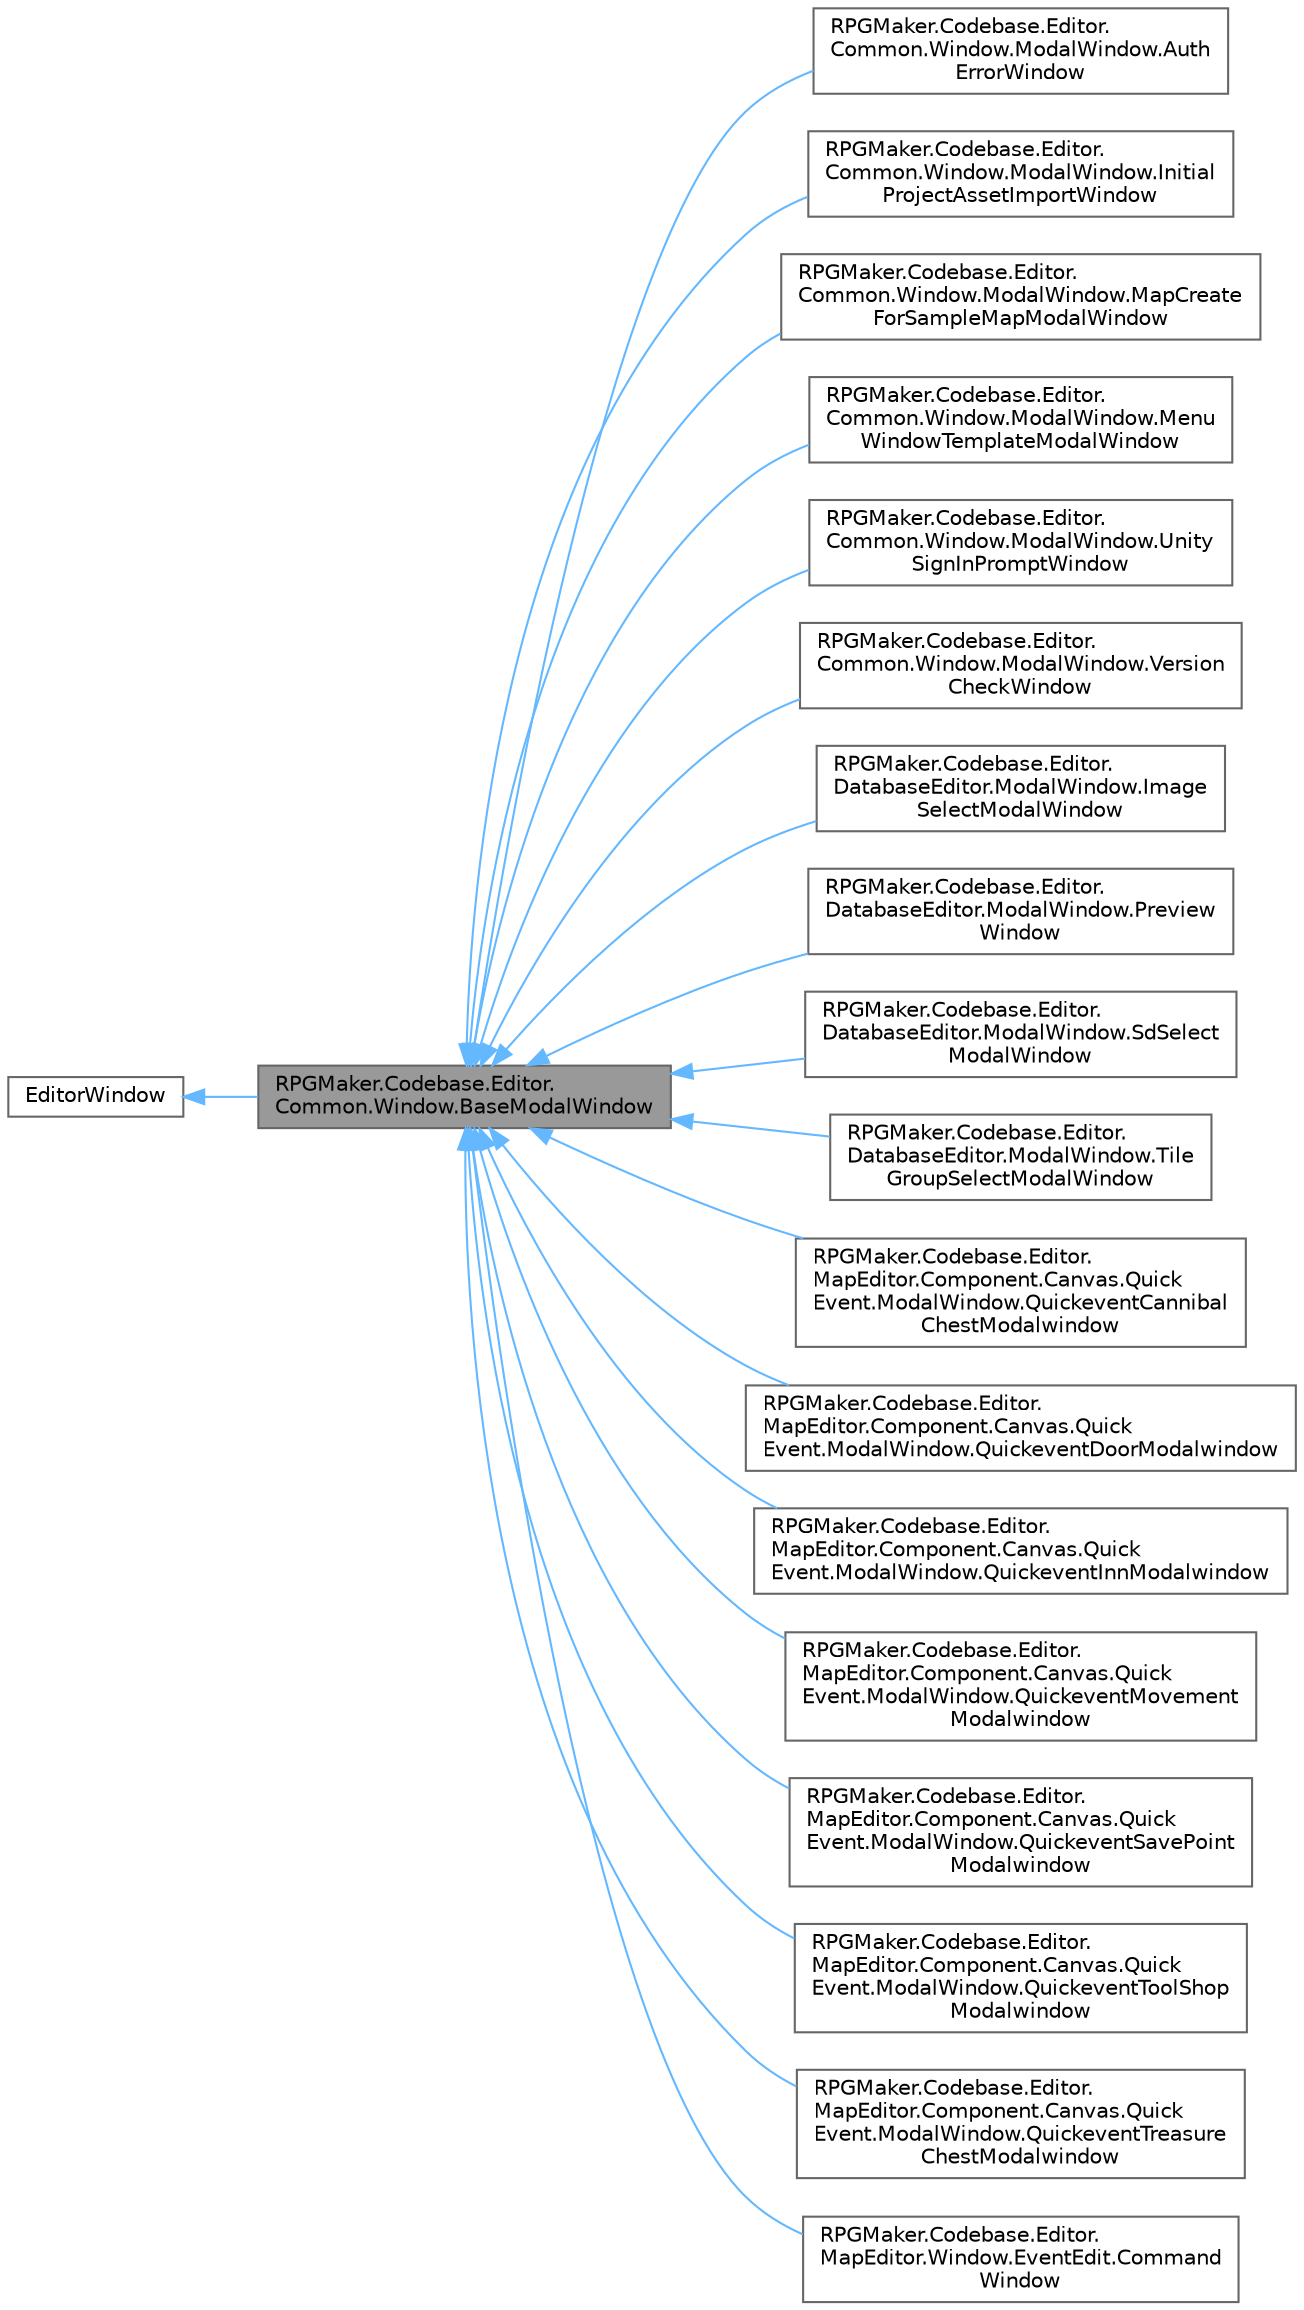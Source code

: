 digraph "RPGMaker.Codebase.Editor.Common.Window.BaseModalWindow"
{
 // LATEX_PDF_SIZE
  bgcolor="transparent";
  edge [fontname=Helvetica,fontsize=10,labelfontname=Helvetica,labelfontsize=10];
  node [fontname=Helvetica,fontsize=10,shape=box,height=0.2,width=0.4];
  rankdir="LR";
  Node1 [id="Node000001",label="RPGMaker.Codebase.Editor.\lCommon.Window.BaseModalWindow",height=0.2,width=0.4,color="gray40", fillcolor="grey60", style="filled", fontcolor="black",tooltip="😁 基礎モーダル・ウィンドウ"];
  Node2 -> Node1 [id="edge1_Node000001_Node000002",dir="back",color="steelblue1",style="solid",tooltip=" "];
  Node2 [id="Node000002",label="EditorWindow",height=0.2,width=0.4,color="gray40", fillcolor="white", style="filled",tooltip=" "];
  Node1 -> Node3 [id="edge2_Node000001_Node000003",dir="back",color="steelblue1",style="solid",tooltip=" "];
  Node3 [id="Node000003",label="RPGMaker.Codebase.Editor.\lCommon.Window.ModalWindow.Auth\lErrorWindow",height=0.2,width=0.4,color="gray40", fillcolor="white", style="filled",URL="$db/d5e/class_r_p_g_maker_1_1_codebase_1_1_editor_1_1_common_1_1_window_1_1_modal_window_1_1_auth_error_window.html",tooltip="😁 認証エラー・ウィンドウ"];
  Node1 -> Node4 [id="edge3_Node000001_Node000004",dir="back",color="steelblue1",style="solid",tooltip=" "];
  Node4 [id="Node000004",label="RPGMaker.Codebase.Editor.\lCommon.Window.ModalWindow.Initial\lProjectAssetImportWindow",height=0.2,width=0.4,color="gray40", fillcolor="white", style="filled",URL="$d8/dee/class_r_p_g_maker_1_1_codebase_1_1_editor_1_1_common_1_1_window_1_1_modal_window_1_1_initial_project_asset_import_window.html",tooltip="😁 初期プロジェクト資産インポート・ウィンドウ"];
  Node1 -> Node5 [id="edge4_Node000001_Node000005",dir="back",color="steelblue1",style="solid",tooltip=" "];
  Node5 [id="Node000005",label="RPGMaker.Codebase.Editor.\lCommon.Window.ModalWindow.MapCreate\lForSampleMapModalWindow",height=0.2,width=0.4,color="gray40", fillcolor="white", style="filled",URL="$d7/d82/class_r_p_g_maker_1_1_codebase_1_1_editor_1_1_common_1_1_window_1_1_modal_window_1_1_map_create_for_sample_map_modal_window.html",tooltip="😁 サンプル・マップのためのマップ作成のモーダル・ウィンドウ"];
  Node1 -> Node6 [id="edge5_Node000001_Node000006",dir="back",color="steelblue1",style="solid",tooltip=" "];
  Node6 [id="Node000006",label="RPGMaker.Codebase.Editor.\lCommon.Window.ModalWindow.Menu\lWindowTemplateModalWindow",height=0.2,width=0.4,color="gray40", fillcolor="white", style="filled",URL="$d4/d46/class_r_p_g_maker_1_1_codebase_1_1_editor_1_1_common_1_1_window_1_1_modal_window_1_1_menu_window_template_modal_window.html",tooltip="😁 メニュー・ウィンドウ・テンプレート・モーダル・ウィンドウ"];
  Node1 -> Node7 [id="edge6_Node000001_Node000007",dir="back",color="steelblue1",style="solid",tooltip=" "];
  Node7 [id="Node000007",label="RPGMaker.Codebase.Editor.\lCommon.Window.ModalWindow.Unity\lSignInPromptWindow",height=0.2,width=0.4,color="gray40", fillcolor="white", style="filled",URL="$d6/de6/class_r_p_g_maker_1_1_codebase_1_1_editor_1_1_common_1_1_window_1_1_modal_window_1_1_unity_sign_in_prompt_window.html",tooltip="😁 ユニティ・サイン・イン・プロンプト・ウィンドウ"];
  Node1 -> Node8 [id="edge7_Node000001_Node000008",dir="back",color="steelblue1",style="solid",tooltip=" "];
  Node8 [id="Node000008",label="RPGMaker.Codebase.Editor.\lCommon.Window.ModalWindow.Version\lCheckWindow",height=0.2,width=0.4,color="gray40", fillcolor="white", style="filled",URL="$d9/d21/class_r_p_g_maker_1_1_codebase_1_1_editor_1_1_common_1_1_window_1_1_modal_window_1_1_version_check_window.html",tooltip="😁 バージョン・チェック・ウィンドウ"];
  Node1 -> Node9 [id="edge8_Node000001_Node000009",dir="back",color="steelblue1",style="solid",tooltip=" "];
  Node9 [id="Node000009",label="RPGMaker.Codebase.Editor.\lDatabaseEditor.ModalWindow.Image\lSelectModalWindow",height=0.2,width=0.4,color="gray40", fillcolor="white", style="filled",URL="$da/d6a/class_r_p_g_maker_1_1_codebase_1_1_editor_1_1_database_editor_1_1_modal_window_1_1_image_select_modal_window.html",tooltip="😁 画像選択モーダル・ウィンドウ"];
  Node1 -> Node10 [id="edge9_Node000001_Node000010",dir="back",color="steelblue1",style="solid",tooltip=" "];
  Node10 [id="Node000010",label="RPGMaker.Codebase.Editor.\lDatabaseEditor.ModalWindow.Preview\lWindow",height=0.2,width=0.4,color="gray40", fillcolor="white", style="filled",URL="$da/d73/class_r_p_g_maker_1_1_codebase_1_1_editor_1_1_database_editor_1_1_modal_window_1_1_preview_window.html",tooltip="😁 プレビュー・ウィンドウ"];
  Node1 -> Node11 [id="edge10_Node000001_Node000011",dir="back",color="steelblue1",style="solid",tooltip=" "];
  Node11 [id="Node000011",label="RPGMaker.Codebase.Editor.\lDatabaseEditor.ModalWindow.SdSelect\lModalWindow",height=0.2,width=0.4,color="gray40", fillcolor="white", style="filled",URL="$d1/dad/class_r_p_g_maker_1_1_codebase_1_1_editor_1_1_database_editor_1_1_modal_window_1_1_sd_select_modal_window.html",tooltip="😁 Ｓｄ選択モーダル・ウィンドウ"];
  Node1 -> Node12 [id="edge11_Node000001_Node000012",dir="back",color="steelblue1",style="solid",tooltip=" "];
  Node12 [id="Node000012",label="RPGMaker.Codebase.Editor.\lDatabaseEditor.ModalWindow.Tile\lGroupSelectModalWindow",height=0.2,width=0.4,color="gray40", fillcolor="white", style="filled",URL="$d9/ddb/class_r_p_g_maker_1_1_codebase_1_1_editor_1_1_database_editor_1_1_modal_window_1_1_tile_group_select_modal_window.html",tooltip="😁 タイトル・グループ選択モーダル・ウィンドウ"];
  Node1 -> Node13 [id="edge12_Node000001_Node000013",dir="back",color="steelblue1",style="solid",tooltip=" "];
  Node13 [id="Node000013",label="RPGMaker.Codebase.Editor.\lMapEditor.Component.Canvas.Quick\lEvent.ModalWindow.QuickeventCannibal\lChestModalwindow",height=0.2,width=0.4,color="gray40", fillcolor="white", style="filled",URL="$d5/d51/class_r_p_g_maker_1_1_codebase_1_1_editor_1_1_map_editor_1_1_component_1_1_canvas_1_1_quick_evene612ea473d241a8a4eb9f68d4dda3268.html",tooltip="😁 簡単イベント　＞　人食い箱モーダル・ウィンドウ"];
  Node1 -> Node14 [id="edge13_Node000001_Node000014",dir="back",color="steelblue1",style="solid",tooltip=" "];
  Node14 [id="Node000014",label="RPGMaker.Codebase.Editor.\lMapEditor.Component.Canvas.Quick\lEvent.ModalWindow.QuickeventDoorModalwindow",height=0.2,width=0.4,color="gray40", fillcolor="white", style="filled",URL="$de/dde/class_r_p_g_maker_1_1_codebase_1_1_editor_1_1_map_editor_1_1_component_1_1_canvas_1_1_quick_even0f401f0183987560bc8ad020c341b628.html",tooltip="😁 簡単イベント　＞　扉モーダル窓"];
  Node1 -> Node15 [id="edge14_Node000001_Node000015",dir="back",color="steelblue1",style="solid",tooltip=" "];
  Node15 [id="Node000015",label="RPGMaker.Codebase.Editor.\lMapEditor.Component.Canvas.Quick\lEvent.ModalWindow.QuickeventInnModalwindow",height=0.2,width=0.4,color="gray40", fillcolor="white", style="filled",URL="$d8/d4e/class_r_p_g_maker_1_1_codebase_1_1_editor_1_1_map_editor_1_1_component_1_1_canvas_1_1_quick_evenf9c88e04b4f536de3e519543a830839a.html",tooltip="😁 簡単イベント　＞　宿モーダル窓"];
  Node1 -> Node16 [id="edge15_Node000001_Node000016",dir="back",color="steelblue1",style="solid",tooltip=" "];
  Node16 [id="Node000016",label="RPGMaker.Codebase.Editor.\lMapEditor.Component.Canvas.Quick\lEvent.ModalWindow.QuickeventMovement\lModalwindow",height=0.2,width=0.4,color="gray40", fillcolor="white", style="filled",URL="$db/d5b/class_r_p_g_maker_1_1_codebase_1_1_editor_1_1_map_editor_1_1_component_1_1_canvas_1_1_quick_evenc693a89f60a651f3e44ecd247236fa71.html",tooltip="😁 簡単イベント　＞　移動モーダル窓"];
  Node1 -> Node17 [id="edge16_Node000001_Node000017",dir="back",color="steelblue1",style="solid",tooltip=" "];
  Node17 [id="Node000017",label="RPGMaker.Codebase.Editor.\lMapEditor.Component.Canvas.Quick\lEvent.ModalWindow.QuickeventSavePoint\lModalwindow",height=0.2,width=0.4,color="gray40", fillcolor="white", style="filled",URL="$d9/d42/class_r_p_g_maker_1_1_codebase_1_1_editor_1_1_map_editor_1_1_component_1_1_canvas_1_1_quick_even30ae7cde3aa9747eaf6a4f90cf77d4aa.html",tooltip="😁 簡単イベント　＞　保存点モーダル窓"];
  Node1 -> Node18 [id="edge17_Node000001_Node000018",dir="back",color="steelblue1",style="solid",tooltip=" "];
  Node18 [id="Node000018",label="RPGMaker.Codebase.Editor.\lMapEditor.Component.Canvas.Quick\lEvent.ModalWindow.QuickeventToolShop\lModalwindow",height=0.2,width=0.4,color="gray40", fillcolor="white", style="filled",URL="$dd/d5c/class_r_p_g_maker_1_1_codebase_1_1_editor_1_1_map_editor_1_1_component_1_1_canvas_1_1_quick_even2aefa0d7c74367de3da3492dd9b8ef2a.html",tooltip="😁 素早いイベントツール店モーダル窓"];
  Node1 -> Node19 [id="edge18_Node000001_Node000019",dir="back",color="steelblue1",style="solid",tooltip=" "];
  Node19 [id="Node000019",label="RPGMaker.Codebase.Editor.\lMapEditor.Component.Canvas.Quick\lEvent.ModalWindow.QuickeventTreasure\lChestModalwindow",height=0.2,width=0.4,color="gray40", fillcolor="white", style="filled",URL="$d2/d9c/class_r_p_g_maker_1_1_codebase_1_1_editor_1_1_map_editor_1_1_component_1_1_canvas_1_1_quick_even245760b9d73db72357a4fb40e3c59839.html",tooltip="😁 簡単イベント　＞　宝箱モーダル窓"];
  Node1 -> Node20 [id="edge19_Node000001_Node000020",dir="back",color="steelblue1",style="solid",tooltip=" "];
  Node20 [id="Node000020",label="RPGMaker.Codebase.Editor.\lMapEditor.Window.EventEdit.Command\lWindow",height=0.2,width=0.4,color="gray40", fillcolor="white", style="filled",URL="$d2/d33/class_r_p_g_maker_1_1_codebase_1_1_editor_1_1_map_editor_1_1_window_1_1_event_edit_1_1_command_window.html",tooltip="😁 命令窓"];
}
